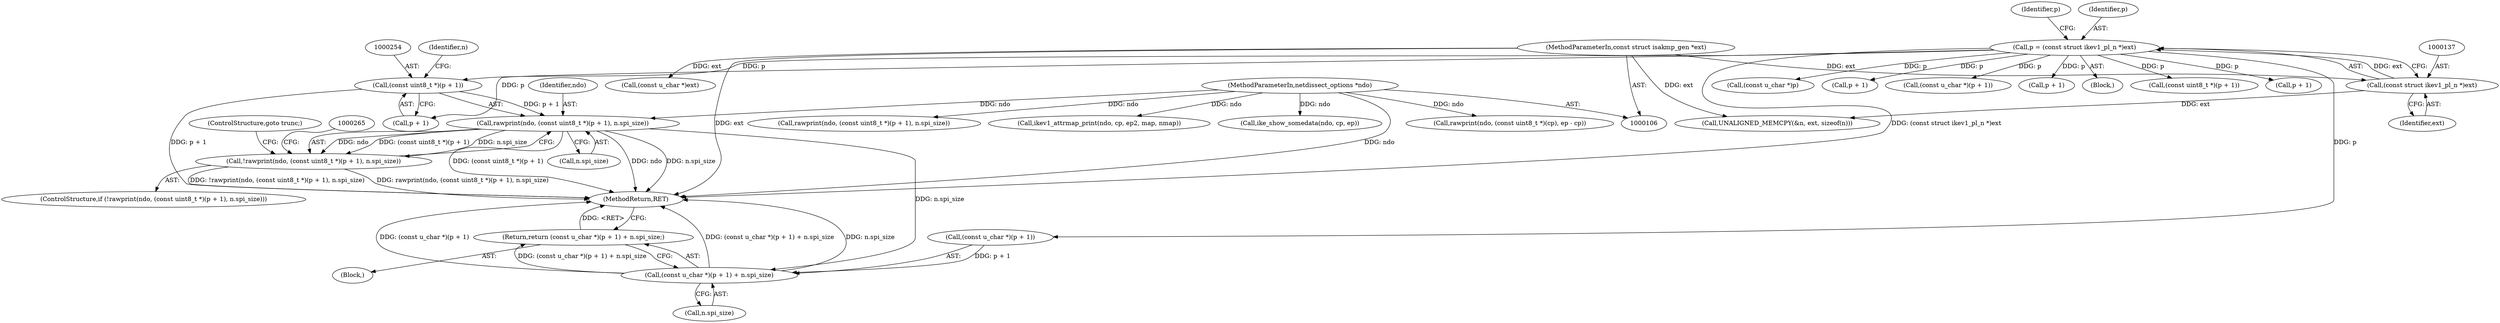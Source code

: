 digraph "0_tcpdump_e0a5a02b0fc1900a69d6c37ed0aab36fb8494e6d_1@pointer" {
"1000251" [label="(Call,rawprint(ndo, (const uint8_t *)(p + 1), n.spi_size))"];
"1000107" [label="(MethodParameterIn,netdissect_options *ndo)"];
"1000253" [label="(Call,(const uint8_t *)(p + 1))"];
"1000134" [label="(Call,p = (const struct ikev1_pl_n *)ext)"];
"1000136" [label="(Call,(const struct ikev1_pl_n *)ext)"];
"1000109" [label="(MethodParameterIn,const struct isakmp_gen *ext)"];
"1000250" [label="(Call,!rawprint(ndo, (const uint8_t *)(p + 1), n.spi_size))"];
"1000263" [label="(Call,(const u_char *)(p + 1) + n.spi_size)"];
"1000262" [label="(Return,return (const u_char *)(p + 1) + n.spi_size;)"];
"1000250" [label="(Call,!rawprint(ndo, (const uint8_t *)(p + 1), n.spi_size))"];
"1000258" [label="(Call,n.spi_size)"];
"1000401" [label="(Call,(const u_char *)p)"];
"1000252" [label="(Identifier,ndo)"];
"1000249" [label="(ControlStructure,if (!rawprint(ndo, (const uint8_t *)(p + 1), n.spi_size)))"];
"1000380" [label="(Call,p + 1)"];
"1000502" [label="(Call,rawprint(ndo, (const uint8_t *)(cp), ep - cp))"];
"1000141" [label="(Identifier,p)"];
"1000109" [label="(MethodParameterIn,const struct isakmp_gen *ext)"];
"1000527" [label="(Call,(const u_char *)ext)"];
"1000251" [label="(Call,rawprint(ndo, (const uint8_t *)(p + 1), n.spi_size))"];
"1000142" [label="(Call,UNALIGNED_MEMCPY(&n, ext, sizeof(n)))"];
"1000136" [label="(Call,(const struct ikev1_pl_n *)ext)"];
"1000138" [label="(Identifier,ext)"];
"1000135" [label="(Identifier,p)"];
"1000390" [label="(Call,(const u_char *)(p + 1))"];
"1000264" [label="(Call,(const u_char *)(p + 1))"];
"1000376" [label="(Call,rawprint(ndo, (const uint8_t *)(p + 1), n.spi_size))"];
"1000266" [label="(Call,p + 1)"];
"1000107" [label="(MethodParameterIn,netdissect_options *ndo)"];
"1000541" [label="(MethodReturn,RET)"];
"1000255" [label="(Call,p + 1)"];
"1000163" [label="(Block,)"];
"1000116" [label="(Block,)"];
"1000269" [label="(Call,n.spi_size)"];
"1000253" [label="(Call,(const uint8_t *)(p + 1))"];
"1000263" [label="(Call,(const u_char *)(p + 1) + n.spi_size)"];
"1000134" [label="(Call,p = (const struct ikev1_pl_n *)ext)"];
"1000261" [label="(ControlStructure,goto trunc;)"];
"1000447" [label="(Call,ikev1_attrmap_print(ndo, cp, ep2, map, nmap))"];
"1000259" [label="(Identifier,n)"];
"1000262" [label="(Return,return (const u_char *)(p + 1) + n.spi_size;)"];
"1000378" [label="(Call,(const uint8_t *)(p + 1))"];
"1000519" [label="(Call,ike_show_somedata(ndo, cp, ep))"];
"1000392" [label="(Call,p + 1)"];
"1000251" -> "1000250"  [label="AST: "];
"1000251" -> "1000258"  [label="CFG: "];
"1000252" -> "1000251"  [label="AST: "];
"1000253" -> "1000251"  [label="AST: "];
"1000258" -> "1000251"  [label="AST: "];
"1000250" -> "1000251"  [label="CFG: "];
"1000251" -> "1000541"  [label="DDG: (const uint8_t *)(p + 1)"];
"1000251" -> "1000541"  [label="DDG: ndo"];
"1000251" -> "1000541"  [label="DDG: n.spi_size"];
"1000251" -> "1000250"  [label="DDG: ndo"];
"1000251" -> "1000250"  [label="DDG: (const uint8_t *)(p + 1)"];
"1000251" -> "1000250"  [label="DDG: n.spi_size"];
"1000107" -> "1000251"  [label="DDG: ndo"];
"1000253" -> "1000251"  [label="DDG: p + 1"];
"1000251" -> "1000263"  [label="DDG: n.spi_size"];
"1000107" -> "1000106"  [label="AST: "];
"1000107" -> "1000541"  [label="DDG: ndo"];
"1000107" -> "1000376"  [label="DDG: ndo"];
"1000107" -> "1000447"  [label="DDG: ndo"];
"1000107" -> "1000502"  [label="DDG: ndo"];
"1000107" -> "1000519"  [label="DDG: ndo"];
"1000253" -> "1000255"  [label="CFG: "];
"1000254" -> "1000253"  [label="AST: "];
"1000255" -> "1000253"  [label="AST: "];
"1000259" -> "1000253"  [label="CFG: "];
"1000253" -> "1000541"  [label="DDG: p + 1"];
"1000134" -> "1000253"  [label="DDG: p"];
"1000134" -> "1000116"  [label="AST: "];
"1000134" -> "1000136"  [label="CFG: "];
"1000135" -> "1000134"  [label="AST: "];
"1000136" -> "1000134"  [label="AST: "];
"1000141" -> "1000134"  [label="CFG: "];
"1000134" -> "1000541"  [label="DDG: (const struct ikev1_pl_n *)ext"];
"1000136" -> "1000134"  [label="DDG: ext"];
"1000134" -> "1000255"  [label="DDG: p"];
"1000134" -> "1000264"  [label="DDG: p"];
"1000134" -> "1000266"  [label="DDG: p"];
"1000134" -> "1000378"  [label="DDG: p"];
"1000134" -> "1000380"  [label="DDG: p"];
"1000134" -> "1000390"  [label="DDG: p"];
"1000134" -> "1000392"  [label="DDG: p"];
"1000134" -> "1000401"  [label="DDG: p"];
"1000136" -> "1000138"  [label="CFG: "];
"1000137" -> "1000136"  [label="AST: "];
"1000138" -> "1000136"  [label="AST: "];
"1000109" -> "1000136"  [label="DDG: ext"];
"1000136" -> "1000142"  [label="DDG: ext"];
"1000109" -> "1000106"  [label="AST: "];
"1000109" -> "1000541"  [label="DDG: ext"];
"1000109" -> "1000142"  [label="DDG: ext"];
"1000109" -> "1000527"  [label="DDG: ext"];
"1000250" -> "1000249"  [label="AST: "];
"1000261" -> "1000250"  [label="CFG: "];
"1000265" -> "1000250"  [label="CFG: "];
"1000250" -> "1000541"  [label="DDG: rawprint(ndo, (const uint8_t *)(p + 1), n.spi_size)"];
"1000250" -> "1000541"  [label="DDG: !rawprint(ndo, (const uint8_t *)(p + 1), n.spi_size)"];
"1000263" -> "1000262"  [label="AST: "];
"1000263" -> "1000269"  [label="CFG: "];
"1000264" -> "1000263"  [label="AST: "];
"1000269" -> "1000263"  [label="AST: "];
"1000262" -> "1000263"  [label="CFG: "];
"1000263" -> "1000541"  [label="DDG: n.spi_size"];
"1000263" -> "1000541"  [label="DDG: (const u_char *)(p + 1)"];
"1000263" -> "1000541"  [label="DDG: (const u_char *)(p + 1) + n.spi_size"];
"1000263" -> "1000262"  [label="DDG: (const u_char *)(p + 1) + n.spi_size"];
"1000264" -> "1000263"  [label="DDG: p + 1"];
"1000262" -> "1000163"  [label="AST: "];
"1000541" -> "1000262"  [label="CFG: "];
"1000262" -> "1000541"  [label="DDG: <RET>"];
}
